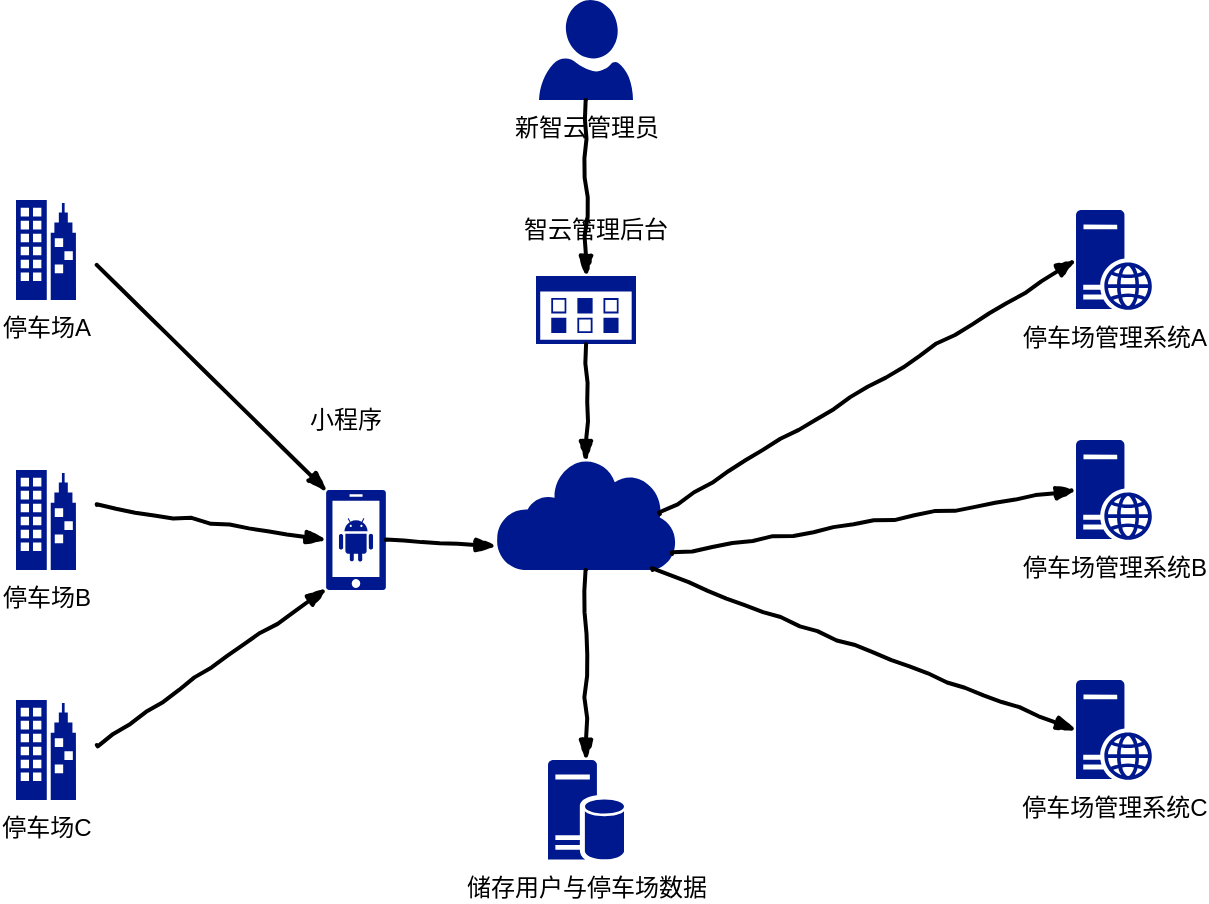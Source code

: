 <mxfile version="12.1.3" type="github" pages="1">
  <diagram id="E4MlZOloGL74maaKh2u5" name="Page-1">
    <mxGraphModel dx="1146" dy="590" grid="1" gridSize="10" guides="1" tooltips="1" connect="1" arrows="1" fold="1" page="1" pageScale="1" pageWidth="1600" pageHeight="900" math="0" shadow="0">
      <root>
        <mxCell id="0"/>
        <mxCell id="1" parent="0"/>
        <mxCell id="zMRZNauctdnKC2M7Dhkr-10" value="小程序" style="text;html=1;strokeColor=none;fillColor=none;align=center;verticalAlign=middle;whiteSpace=wrap;rounded=0;" vertex="1" parent="1">
          <mxGeometry x="345" y="220" width="40" height="20" as="geometry"/>
        </mxCell>
        <mxCell id="zMRZNauctdnKC2M7Dhkr-14" value="" style="rounded=0;comic=1;strokeWidth=2;endArrow=blockThin;html=1;fontFamily=Comic Sans MS;fontStyle=1;exitX=0.94;exitY=0.65;exitDx=0;exitDy=0;exitPerimeter=0;entryX=0.01;entryY=0.01;entryDx=0;entryDy=0;entryPerimeter=0;" edge="1" parent="1" target="zMRZNauctdnKC2M7Dhkr-57">
          <mxGeometry width="50" height="50" relative="1" as="geometry">
            <mxPoint x="240.42" y="152.5" as="sourcePoint"/>
            <mxPoint x="340" y="255" as="targetPoint"/>
          </mxGeometry>
        </mxCell>
        <mxCell id="zMRZNauctdnKC2M7Dhkr-19" value="" style="rounded=0;comic=1;strokeWidth=2;endArrow=blockThin;html=1;fontFamily=Comic Sans MS;fontStyle=1;exitX=0.94;exitY=0.65;exitDx=0;exitDy=0;exitPerimeter=0;entryX=0;entryY=0.5;entryDx=0;entryDy=0;entryPerimeter=0;" edge="1" parent="1" target="zMRZNauctdnKC2M7Dhkr-57">
          <mxGeometry width="50" height="50" relative="1" as="geometry">
            <mxPoint x="240.42" y="272.5" as="sourcePoint"/>
            <mxPoint x="340" y="280" as="targetPoint"/>
          </mxGeometry>
        </mxCell>
        <mxCell id="zMRZNauctdnKC2M7Dhkr-20" value="" style="rounded=0;comic=1;strokeWidth=2;endArrow=blockThin;html=1;fontFamily=Comic Sans MS;fontStyle=1;exitX=0.94;exitY=0.65;exitDx=0;exitDy=0;exitPerimeter=0;entryX=0.01;entryY=0.99;entryDx=0;entryDy=0;entryPerimeter=0;" edge="1" parent="1" target="zMRZNauctdnKC2M7Dhkr-57">
          <mxGeometry width="50" height="50" relative="1" as="geometry">
            <mxPoint x="240.42" y="392.5" as="sourcePoint"/>
            <mxPoint x="340" y="300.75" as="targetPoint"/>
          </mxGeometry>
        </mxCell>
        <mxCell id="zMRZNauctdnKC2M7Dhkr-21" value="智云管理后台" style="text;html=1;strokeColor=none;fillColor=none;align=center;verticalAlign=middle;whiteSpace=wrap;rounded=0;" vertex="1" parent="1">
          <mxGeometry x="445" y="125" width="90" height="20" as="geometry"/>
        </mxCell>
        <mxCell id="zMRZNauctdnKC2M7Dhkr-37" value="停车场管理系统B" style="aspect=fixed;pointerEvents=1;shadow=0;dashed=0;html=1;strokeColor=none;labelPosition=center;verticalLabelPosition=bottom;verticalAlign=top;align=center;fillColor=#00188D;shape=mxgraph.mscae.enterprise.web_server" vertex="1" parent="1">
          <mxGeometry x="730" y="240" width="38" height="50" as="geometry"/>
        </mxCell>
        <mxCell id="zMRZNauctdnKC2M7Dhkr-38" value="停车场管理系统A" style="aspect=fixed;pointerEvents=1;shadow=0;dashed=0;html=1;strokeColor=none;labelPosition=center;verticalLabelPosition=bottom;verticalAlign=top;align=center;fillColor=#00188D;shape=mxgraph.mscae.enterprise.web_server" vertex="1" parent="1">
          <mxGeometry x="730" y="125" width="38" height="50" as="geometry"/>
        </mxCell>
        <mxCell id="zMRZNauctdnKC2M7Dhkr-39" value="停车场管理系统C" style="aspect=fixed;pointerEvents=1;shadow=0;dashed=0;html=1;strokeColor=none;labelPosition=center;verticalLabelPosition=bottom;verticalAlign=top;align=center;fillColor=#00188D;shape=mxgraph.mscae.enterprise.web_server" vertex="1" parent="1">
          <mxGeometry x="730" y="360" width="38" height="50" as="geometry"/>
        </mxCell>
        <mxCell id="zMRZNauctdnKC2M7Dhkr-41" value="" style="aspect=fixed;pointerEvents=1;shadow=0;dashed=0;html=1;strokeColor=none;labelPosition=center;verticalLabelPosition=bottom;verticalAlign=top;align=center;fillColor=#00188D;shape=mxgraph.mscae.enterprise.internet" vertex="1" parent="1">
          <mxGeometry x="440" y="249" width="90" height="56" as="geometry"/>
        </mxCell>
        <mxCell id="zMRZNauctdnKC2M7Dhkr-42" value="储存用户与停车场数据" style="aspect=fixed;pointerEvents=1;shadow=0;dashed=0;html=1;strokeColor=none;labelPosition=center;verticalLabelPosition=bottom;verticalAlign=top;align=center;fillColor=#00188D;shape=mxgraph.mscae.enterprise.database_server" vertex="1" parent="1">
          <mxGeometry x="466" y="400" width="38" height="50" as="geometry"/>
        </mxCell>
        <mxCell id="zMRZNauctdnKC2M7Dhkr-50" value="停车场A" style="aspect=fixed;pointerEvents=1;shadow=0;dashed=0;html=1;strokeColor=none;labelPosition=center;verticalLabelPosition=bottom;verticalAlign=top;align=center;fillColor=#00188D;shape=mxgraph.azure.enterprise" vertex="1" parent="1">
          <mxGeometry x="200" y="120" width="30" height="50" as="geometry"/>
        </mxCell>
        <mxCell id="zMRZNauctdnKC2M7Dhkr-51" value="停车场B" style="aspect=fixed;pointerEvents=1;shadow=0;dashed=0;html=1;strokeColor=none;labelPosition=center;verticalLabelPosition=bottom;verticalAlign=top;align=center;fillColor=#00188D;shape=mxgraph.azure.enterprise" vertex="1" parent="1">
          <mxGeometry x="200" y="255" width="30" height="50" as="geometry"/>
        </mxCell>
        <mxCell id="zMRZNauctdnKC2M7Dhkr-52" value="停车场C" style="aspect=fixed;pointerEvents=1;shadow=0;dashed=0;html=1;strokeColor=none;labelPosition=center;verticalLabelPosition=bottom;verticalAlign=top;align=center;fillColor=#00188D;shape=mxgraph.azure.enterprise" vertex="1" parent="1">
          <mxGeometry x="200" y="370" width="30" height="50" as="geometry"/>
        </mxCell>
        <mxCell id="zMRZNauctdnKC2M7Dhkr-53" value="" style="aspect=fixed;pointerEvents=1;shadow=0;dashed=0;html=1;strokeColor=none;labelPosition=center;verticalLabelPosition=bottom;verticalAlign=top;align=center;fillColor=#00188D;shape=mxgraph.mscae.enterprise.management_console;" vertex="1" parent="1">
          <mxGeometry x="460" y="158" width="50" height="34" as="geometry"/>
        </mxCell>
        <mxCell id="zMRZNauctdnKC2M7Dhkr-55" value="新智云管理员" style="aspect=fixed;pointerEvents=1;shadow=0;dashed=0;html=1;strokeColor=none;labelPosition=center;verticalLabelPosition=bottom;verticalAlign=top;align=center;fillColor=#00188D;shape=mxgraph.azure.user" vertex="1" parent="1">
          <mxGeometry x="461.5" y="20" width="47" height="50" as="geometry"/>
        </mxCell>
        <mxCell id="zMRZNauctdnKC2M7Dhkr-57" value="" style="aspect=fixed;pointerEvents=1;shadow=0;dashed=0;html=1;strokeColor=none;labelPosition=center;verticalLabelPosition=bottom;verticalAlign=top;align=center;fillColor=#00188D;shape=mxgraph.mscae.enterprise.android_phone" vertex="1" parent="1">
          <mxGeometry x="355" y="265" width="30" height="50" as="geometry"/>
        </mxCell>
        <mxCell id="zMRZNauctdnKC2M7Dhkr-60" value="" style="rounded=0;comic=1;strokeWidth=2;endArrow=blockThin;html=1;fontFamily=Comic Sans MS;fontStyle=1;entryX=0.5;entryY=0.03;entryDx=0;entryDy=0;entryPerimeter=0;exitX=0.5;exitY=1;exitDx=0;exitDy=0;exitPerimeter=0;" edge="1" parent="1" source="zMRZNauctdnKC2M7Dhkr-53" target="zMRZNauctdnKC2M7Dhkr-41">
          <mxGeometry width="50" height="50" relative="1" as="geometry">
            <mxPoint x="360" y="72" as="sourcePoint"/>
            <mxPoint x="440" y="71.5" as="targetPoint"/>
          </mxGeometry>
        </mxCell>
        <mxCell id="zMRZNauctdnKC2M7Dhkr-61" value="" style="rounded=0;comic=1;strokeWidth=2;endArrow=blockThin;html=1;fontFamily=Comic Sans MS;fontStyle=1;exitX=0.5;exitY=1;exitDx=0;exitDy=0;exitPerimeter=0;entryX=0.5;entryY=0;entryDx=0;entryDy=0;entryPerimeter=0;" edge="1" parent="1" source="zMRZNauctdnKC2M7Dhkr-55" target="zMRZNauctdnKC2M7Dhkr-53">
          <mxGeometry width="50" height="50" relative="1" as="geometry">
            <mxPoint x="360.42" y="22.5" as="sourcePoint"/>
            <mxPoint x="460" y="125" as="targetPoint"/>
          </mxGeometry>
        </mxCell>
        <mxCell id="zMRZNauctdnKC2M7Dhkr-63" value="" style="rounded=0;comic=1;strokeWidth=2;endArrow=blockThin;html=1;fontFamily=Comic Sans MS;fontStyle=1;entryX=0.5;entryY=0;entryDx=0;entryDy=0;entryPerimeter=0;exitX=0.5;exitY=1;exitDx=0;exitDy=0;exitPerimeter=0;" edge="1" parent="1" source="zMRZNauctdnKC2M7Dhkr-41" target="zMRZNauctdnKC2M7Dhkr-42">
          <mxGeometry width="50" height="50" relative="1" as="geometry">
            <mxPoint x="485" y="326.5" as="sourcePoint"/>
            <mxPoint x="485" y="385.18" as="targetPoint"/>
          </mxGeometry>
        </mxCell>
        <mxCell id="zMRZNauctdnKC2M7Dhkr-64" value="" style="rounded=0;comic=1;strokeWidth=2;endArrow=blockThin;html=1;fontFamily=Comic Sans MS;fontStyle=1;entryX=0;entryY=0.5;entryDx=0;entryDy=0;entryPerimeter=0;exitX=0.91;exitY=0.5;exitDx=0;exitDy=0;exitPerimeter=0;" edge="1" parent="1" source="zMRZNauctdnKC2M7Dhkr-41" target="zMRZNauctdnKC2M7Dhkr-38">
          <mxGeometry width="50" height="50" relative="1" as="geometry">
            <mxPoint x="515" y="222" as="sourcePoint"/>
            <mxPoint x="515" y="280.68" as="targetPoint"/>
          </mxGeometry>
        </mxCell>
        <mxCell id="zMRZNauctdnKC2M7Dhkr-65" value="" style="rounded=0;comic=1;strokeWidth=2;endArrow=blockThin;html=1;fontFamily=Comic Sans MS;fontStyle=1;entryX=0;entryY=0.5;entryDx=0;entryDy=0;entryPerimeter=0;exitX=0.978;exitY=0.857;exitDx=0;exitDy=0;exitPerimeter=0;" edge="1" parent="1" source="zMRZNauctdnKC2M7Dhkr-41" target="zMRZNauctdnKC2M7Dhkr-37">
          <mxGeometry width="50" height="50" relative="1" as="geometry">
            <mxPoint x="531.9" y="287" as="sourcePoint"/>
            <mxPoint x="740" y="160" as="targetPoint"/>
          </mxGeometry>
        </mxCell>
        <mxCell id="zMRZNauctdnKC2M7Dhkr-66" value="" style="rounded=0;comic=1;strokeWidth=2;endArrow=blockThin;html=1;fontFamily=Comic Sans MS;fontStyle=1;entryX=0;entryY=0.5;entryDx=0;entryDy=0;entryPerimeter=0;exitX=0.87;exitY=1;exitDx=0;exitDy=0;exitPerimeter=0;" edge="1" parent="1" source="zMRZNauctdnKC2M7Dhkr-41" target="zMRZNauctdnKC2M7Dhkr-39">
          <mxGeometry width="50" height="50" relative="1" as="geometry">
            <mxPoint x="541.9" y="297" as="sourcePoint"/>
            <mxPoint x="750" y="170" as="targetPoint"/>
          </mxGeometry>
        </mxCell>
        <mxCell id="zMRZNauctdnKC2M7Dhkr-67" value="" style="rounded=0;comic=1;strokeWidth=2;endArrow=blockThin;html=1;fontFamily=Comic Sans MS;fontStyle=1;exitX=1;exitY=0.5;exitDx=0;exitDy=0;exitPerimeter=0;entryX=0;entryY=0.786;entryDx=0;entryDy=0;entryPerimeter=0;" edge="1" parent="1" source="zMRZNauctdnKC2M7Dhkr-57" target="zMRZNauctdnKC2M7Dhkr-41">
          <mxGeometry width="50" height="50" relative="1" as="geometry">
            <mxPoint x="250.42" y="282.5" as="sourcePoint"/>
            <mxPoint x="350" y="290" as="targetPoint"/>
          </mxGeometry>
        </mxCell>
      </root>
    </mxGraphModel>
  </diagram>
</mxfile>
